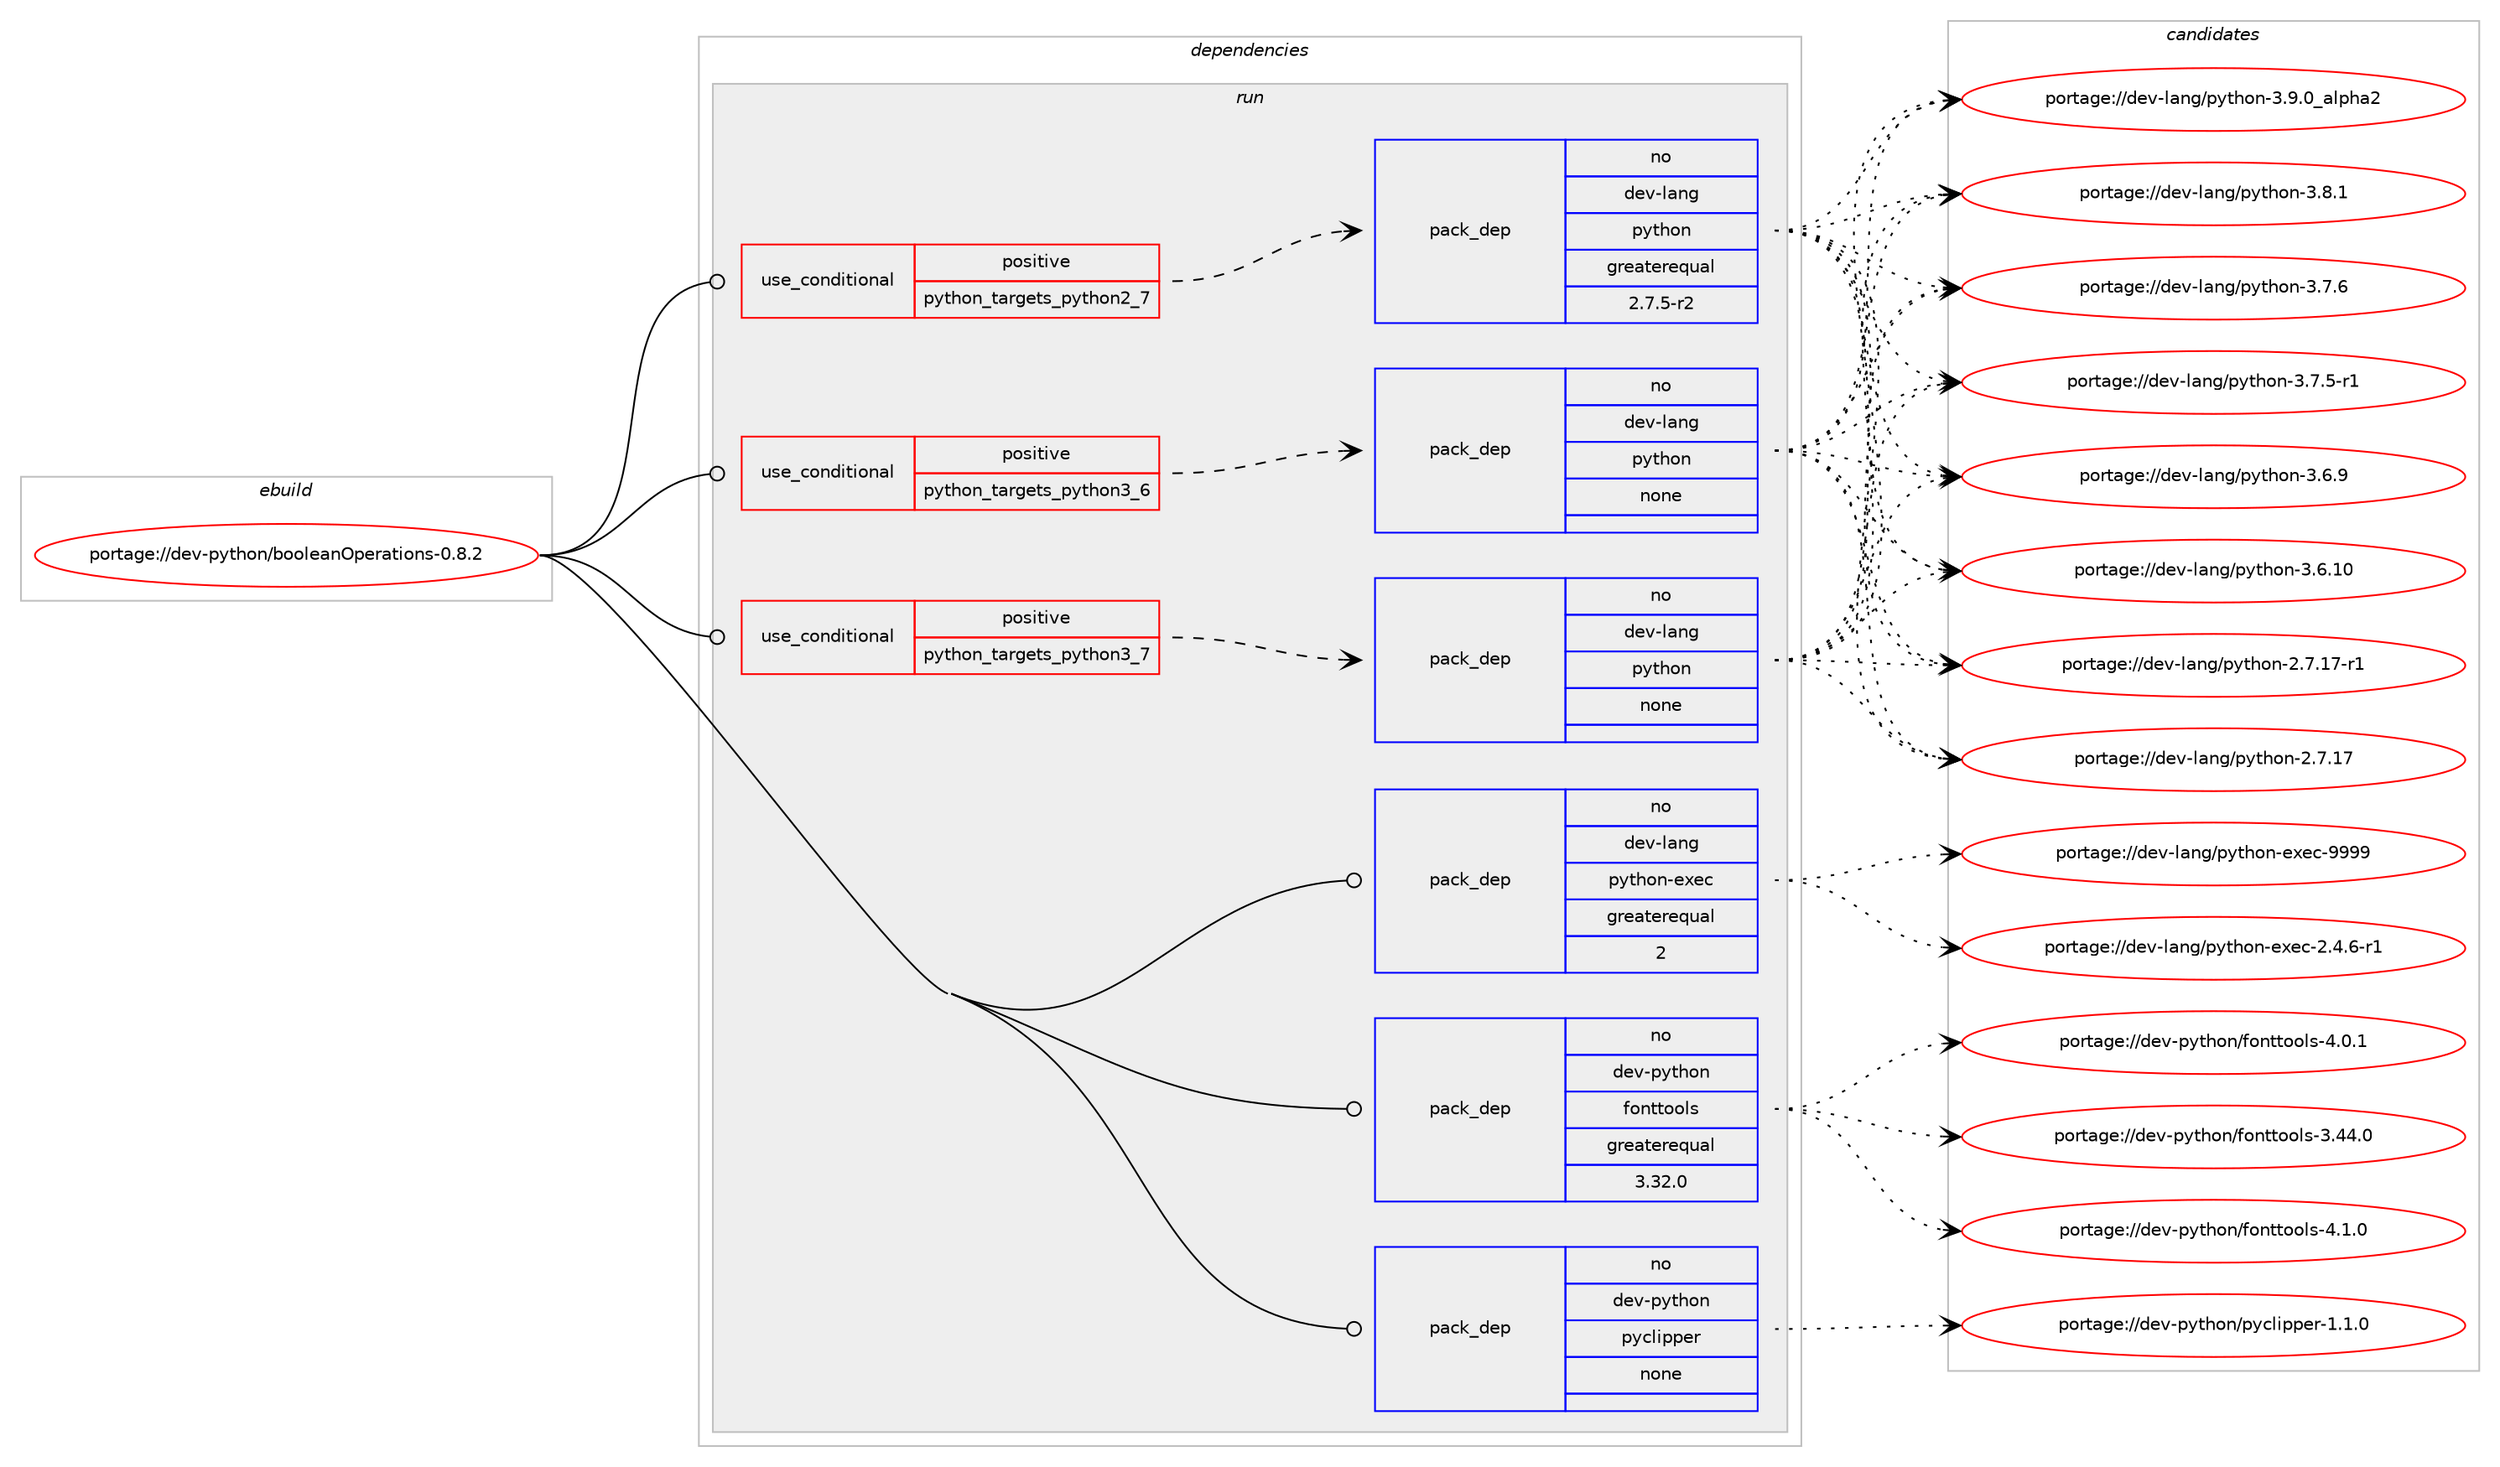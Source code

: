 digraph prolog {

# *************
# Graph options
# *************

newrank=true;
concentrate=true;
compound=true;
graph [rankdir=LR,fontname=Helvetica,fontsize=10,ranksep=1.5];#, ranksep=2.5, nodesep=0.2];
edge  [arrowhead=vee];
node  [fontname=Helvetica,fontsize=10];

# **********
# The ebuild
# **********

subgraph cluster_leftcol {
color=gray;
label=<<i>ebuild</i>>;
id [label="portage://dev-python/booleanOperations-0.8.2", color=red, width=4, href="../dev-python/booleanOperations-0.8.2.svg"];
}

# ****************
# The dependencies
# ****************

subgraph cluster_midcol {
color=gray;
label=<<i>dependencies</i>>;
subgraph cluster_compile {
fillcolor="#eeeeee";
style=filled;
label=<<i>compile</i>>;
}
subgraph cluster_compileandrun {
fillcolor="#eeeeee";
style=filled;
label=<<i>compile and run</i>>;
}
subgraph cluster_run {
fillcolor="#eeeeee";
style=filled;
label=<<i>run</i>>;
subgraph cond118300 {
dependency469022 [label=<<TABLE BORDER="0" CELLBORDER="1" CELLSPACING="0" CELLPADDING="4"><TR><TD ROWSPAN="3" CELLPADDING="10">use_conditional</TD></TR><TR><TD>positive</TD></TR><TR><TD>python_targets_python2_7</TD></TR></TABLE>>, shape=none, color=red];
subgraph pack345710 {
dependency469023 [label=<<TABLE BORDER="0" CELLBORDER="1" CELLSPACING="0" CELLPADDING="4" WIDTH="220"><TR><TD ROWSPAN="6" CELLPADDING="30">pack_dep</TD></TR><TR><TD WIDTH="110">no</TD></TR><TR><TD>dev-lang</TD></TR><TR><TD>python</TD></TR><TR><TD>greaterequal</TD></TR><TR><TD>2.7.5-r2</TD></TR></TABLE>>, shape=none, color=blue];
}
dependency469022:e -> dependency469023:w [weight=20,style="dashed",arrowhead="vee"];
}
id:e -> dependency469022:w [weight=20,style="solid",arrowhead="odot"];
subgraph cond118301 {
dependency469024 [label=<<TABLE BORDER="0" CELLBORDER="1" CELLSPACING="0" CELLPADDING="4"><TR><TD ROWSPAN="3" CELLPADDING="10">use_conditional</TD></TR><TR><TD>positive</TD></TR><TR><TD>python_targets_python3_6</TD></TR></TABLE>>, shape=none, color=red];
subgraph pack345711 {
dependency469025 [label=<<TABLE BORDER="0" CELLBORDER="1" CELLSPACING="0" CELLPADDING="4" WIDTH="220"><TR><TD ROWSPAN="6" CELLPADDING="30">pack_dep</TD></TR><TR><TD WIDTH="110">no</TD></TR><TR><TD>dev-lang</TD></TR><TR><TD>python</TD></TR><TR><TD>none</TD></TR><TR><TD></TD></TR></TABLE>>, shape=none, color=blue];
}
dependency469024:e -> dependency469025:w [weight=20,style="dashed",arrowhead="vee"];
}
id:e -> dependency469024:w [weight=20,style="solid",arrowhead="odot"];
subgraph cond118302 {
dependency469026 [label=<<TABLE BORDER="0" CELLBORDER="1" CELLSPACING="0" CELLPADDING="4"><TR><TD ROWSPAN="3" CELLPADDING="10">use_conditional</TD></TR><TR><TD>positive</TD></TR><TR><TD>python_targets_python3_7</TD></TR></TABLE>>, shape=none, color=red];
subgraph pack345712 {
dependency469027 [label=<<TABLE BORDER="0" CELLBORDER="1" CELLSPACING="0" CELLPADDING="4" WIDTH="220"><TR><TD ROWSPAN="6" CELLPADDING="30">pack_dep</TD></TR><TR><TD WIDTH="110">no</TD></TR><TR><TD>dev-lang</TD></TR><TR><TD>python</TD></TR><TR><TD>none</TD></TR><TR><TD></TD></TR></TABLE>>, shape=none, color=blue];
}
dependency469026:e -> dependency469027:w [weight=20,style="dashed",arrowhead="vee"];
}
id:e -> dependency469026:w [weight=20,style="solid",arrowhead="odot"];
subgraph pack345713 {
dependency469028 [label=<<TABLE BORDER="0" CELLBORDER="1" CELLSPACING="0" CELLPADDING="4" WIDTH="220"><TR><TD ROWSPAN="6" CELLPADDING="30">pack_dep</TD></TR><TR><TD WIDTH="110">no</TD></TR><TR><TD>dev-lang</TD></TR><TR><TD>python-exec</TD></TR><TR><TD>greaterequal</TD></TR><TR><TD>2</TD></TR></TABLE>>, shape=none, color=blue];
}
id:e -> dependency469028:w [weight=20,style="solid",arrowhead="odot"];
subgraph pack345714 {
dependency469029 [label=<<TABLE BORDER="0" CELLBORDER="1" CELLSPACING="0" CELLPADDING="4" WIDTH="220"><TR><TD ROWSPAN="6" CELLPADDING="30">pack_dep</TD></TR><TR><TD WIDTH="110">no</TD></TR><TR><TD>dev-python</TD></TR><TR><TD>fonttools</TD></TR><TR><TD>greaterequal</TD></TR><TR><TD>3.32.0</TD></TR></TABLE>>, shape=none, color=blue];
}
id:e -> dependency469029:w [weight=20,style="solid",arrowhead="odot"];
subgraph pack345715 {
dependency469030 [label=<<TABLE BORDER="0" CELLBORDER="1" CELLSPACING="0" CELLPADDING="4" WIDTH="220"><TR><TD ROWSPAN="6" CELLPADDING="30">pack_dep</TD></TR><TR><TD WIDTH="110">no</TD></TR><TR><TD>dev-python</TD></TR><TR><TD>pyclipper</TD></TR><TR><TD>none</TD></TR><TR><TD></TD></TR></TABLE>>, shape=none, color=blue];
}
id:e -> dependency469030:w [weight=20,style="solid",arrowhead="odot"];
}
}

# **************
# The candidates
# **************

subgraph cluster_choices {
rank=same;
color=gray;
label=<<i>candidates</i>>;

subgraph choice345710 {
color=black;
nodesep=1;
choice10010111845108971101034711212111610411111045514657464895971081121049750 [label="portage://dev-lang/python-3.9.0_alpha2", color=red, width=4,href="../dev-lang/python-3.9.0_alpha2.svg"];
choice100101118451089711010347112121116104111110455146564649 [label="portage://dev-lang/python-3.8.1", color=red, width=4,href="../dev-lang/python-3.8.1.svg"];
choice100101118451089711010347112121116104111110455146554654 [label="portage://dev-lang/python-3.7.6", color=red, width=4,href="../dev-lang/python-3.7.6.svg"];
choice1001011184510897110103471121211161041111104551465546534511449 [label="portage://dev-lang/python-3.7.5-r1", color=red, width=4,href="../dev-lang/python-3.7.5-r1.svg"];
choice100101118451089711010347112121116104111110455146544657 [label="portage://dev-lang/python-3.6.9", color=red, width=4,href="../dev-lang/python-3.6.9.svg"];
choice10010111845108971101034711212111610411111045514654464948 [label="portage://dev-lang/python-3.6.10", color=red, width=4,href="../dev-lang/python-3.6.10.svg"];
choice100101118451089711010347112121116104111110455046554649554511449 [label="portage://dev-lang/python-2.7.17-r1", color=red, width=4,href="../dev-lang/python-2.7.17-r1.svg"];
choice10010111845108971101034711212111610411111045504655464955 [label="portage://dev-lang/python-2.7.17", color=red, width=4,href="../dev-lang/python-2.7.17.svg"];
dependency469023:e -> choice10010111845108971101034711212111610411111045514657464895971081121049750:w [style=dotted,weight="100"];
dependency469023:e -> choice100101118451089711010347112121116104111110455146564649:w [style=dotted,weight="100"];
dependency469023:e -> choice100101118451089711010347112121116104111110455146554654:w [style=dotted,weight="100"];
dependency469023:e -> choice1001011184510897110103471121211161041111104551465546534511449:w [style=dotted,weight="100"];
dependency469023:e -> choice100101118451089711010347112121116104111110455146544657:w [style=dotted,weight="100"];
dependency469023:e -> choice10010111845108971101034711212111610411111045514654464948:w [style=dotted,weight="100"];
dependency469023:e -> choice100101118451089711010347112121116104111110455046554649554511449:w [style=dotted,weight="100"];
dependency469023:e -> choice10010111845108971101034711212111610411111045504655464955:w [style=dotted,weight="100"];
}
subgraph choice345711 {
color=black;
nodesep=1;
choice10010111845108971101034711212111610411111045514657464895971081121049750 [label="portage://dev-lang/python-3.9.0_alpha2", color=red, width=4,href="../dev-lang/python-3.9.0_alpha2.svg"];
choice100101118451089711010347112121116104111110455146564649 [label="portage://dev-lang/python-3.8.1", color=red, width=4,href="../dev-lang/python-3.8.1.svg"];
choice100101118451089711010347112121116104111110455146554654 [label="portage://dev-lang/python-3.7.6", color=red, width=4,href="../dev-lang/python-3.7.6.svg"];
choice1001011184510897110103471121211161041111104551465546534511449 [label="portage://dev-lang/python-3.7.5-r1", color=red, width=4,href="../dev-lang/python-3.7.5-r1.svg"];
choice100101118451089711010347112121116104111110455146544657 [label="portage://dev-lang/python-3.6.9", color=red, width=4,href="../dev-lang/python-3.6.9.svg"];
choice10010111845108971101034711212111610411111045514654464948 [label="portage://dev-lang/python-3.6.10", color=red, width=4,href="../dev-lang/python-3.6.10.svg"];
choice100101118451089711010347112121116104111110455046554649554511449 [label="portage://dev-lang/python-2.7.17-r1", color=red, width=4,href="../dev-lang/python-2.7.17-r1.svg"];
choice10010111845108971101034711212111610411111045504655464955 [label="portage://dev-lang/python-2.7.17", color=red, width=4,href="../dev-lang/python-2.7.17.svg"];
dependency469025:e -> choice10010111845108971101034711212111610411111045514657464895971081121049750:w [style=dotted,weight="100"];
dependency469025:e -> choice100101118451089711010347112121116104111110455146564649:w [style=dotted,weight="100"];
dependency469025:e -> choice100101118451089711010347112121116104111110455146554654:w [style=dotted,weight="100"];
dependency469025:e -> choice1001011184510897110103471121211161041111104551465546534511449:w [style=dotted,weight="100"];
dependency469025:e -> choice100101118451089711010347112121116104111110455146544657:w [style=dotted,weight="100"];
dependency469025:e -> choice10010111845108971101034711212111610411111045514654464948:w [style=dotted,weight="100"];
dependency469025:e -> choice100101118451089711010347112121116104111110455046554649554511449:w [style=dotted,weight="100"];
dependency469025:e -> choice10010111845108971101034711212111610411111045504655464955:w [style=dotted,weight="100"];
}
subgraph choice345712 {
color=black;
nodesep=1;
choice10010111845108971101034711212111610411111045514657464895971081121049750 [label="portage://dev-lang/python-3.9.0_alpha2", color=red, width=4,href="../dev-lang/python-3.9.0_alpha2.svg"];
choice100101118451089711010347112121116104111110455146564649 [label="portage://dev-lang/python-3.8.1", color=red, width=4,href="../dev-lang/python-3.8.1.svg"];
choice100101118451089711010347112121116104111110455146554654 [label="portage://dev-lang/python-3.7.6", color=red, width=4,href="../dev-lang/python-3.7.6.svg"];
choice1001011184510897110103471121211161041111104551465546534511449 [label="portage://dev-lang/python-3.7.5-r1", color=red, width=4,href="../dev-lang/python-3.7.5-r1.svg"];
choice100101118451089711010347112121116104111110455146544657 [label="portage://dev-lang/python-3.6.9", color=red, width=4,href="../dev-lang/python-3.6.9.svg"];
choice10010111845108971101034711212111610411111045514654464948 [label="portage://dev-lang/python-3.6.10", color=red, width=4,href="../dev-lang/python-3.6.10.svg"];
choice100101118451089711010347112121116104111110455046554649554511449 [label="portage://dev-lang/python-2.7.17-r1", color=red, width=4,href="../dev-lang/python-2.7.17-r1.svg"];
choice10010111845108971101034711212111610411111045504655464955 [label="portage://dev-lang/python-2.7.17", color=red, width=4,href="../dev-lang/python-2.7.17.svg"];
dependency469027:e -> choice10010111845108971101034711212111610411111045514657464895971081121049750:w [style=dotted,weight="100"];
dependency469027:e -> choice100101118451089711010347112121116104111110455146564649:w [style=dotted,weight="100"];
dependency469027:e -> choice100101118451089711010347112121116104111110455146554654:w [style=dotted,weight="100"];
dependency469027:e -> choice1001011184510897110103471121211161041111104551465546534511449:w [style=dotted,weight="100"];
dependency469027:e -> choice100101118451089711010347112121116104111110455146544657:w [style=dotted,weight="100"];
dependency469027:e -> choice10010111845108971101034711212111610411111045514654464948:w [style=dotted,weight="100"];
dependency469027:e -> choice100101118451089711010347112121116104111110455046554649554511449:w [style=dotted,weight="100"];
dependency469027:e -> choice10010111845108971101034711212111610411111045504655464955:w [style=dotted,weight="100"];
}
subgraph choice345713 {
color=black;
nodesep=1;
choice10010111845108971101034711212111610411111045101120101994557575757 [label="portage://dev-lang/python-exec-9999", color=red, width=4,href="../dev-lang/python-exec-9999.svg"];
choice10010111845108971101034711212111610411111045101120101994550465246544511449 [label="portage://dev-lang/python-exec-2.4.6-r1", color=red, width=4,href="../dev-lang/python-exec-2.4.6-r1.svg"];
dependency469028:e -> choice10010111845108971101034711212111610411111045101120101994557575757:w [style=dotted,weight="100"];
dependency469028:e -> choice10010111845108971101034711212111610411111045101120101994550465246544511449:w [style=dotted,weight="100"];
}
subgraph choice345714 {
color=black;
nodesep=1;
choice1001011184511212111610411111047102111110116116111111108115455246494648 [label="portage://dev-python/fonttools-4.1.0", color=red, width=4,href="../dev-python/fonttools-4.1.0.svg"];
choice1001011184511212111610411111047102111110116116111111108115455246484649 [label="portage://dev-python/fonttools-4.0.1", color=red, width=4,href="../dev-python/fonttools-4.0.1.svg"];
choice100101118451121211161041111104710211111011611611111110811545514652524648 [label="portage://dev-python/fonttools-3.44.0", color=red, width=4,href="../dev-python/fonttools-3.44.0.svg"];
dependency469029:e -> choice1001011184511212111610411111047102111110116116111111108115455246494648:w [style=dotted,weight="100"];
dependency469029:e -> choice1001011184511212111610411111047102111110116116111111108115455246484649:w [style=dotted,weight="100"];
dependency469029:e -> choice100101118451121211161041111104710211111011611611111110811545514652524648:w [style=dotted,weight="100"];
}
subgraph choice345715 {
color=black;
nodesep=1;
choice100101118451121211161041111104711212199108105112112101114454946494648 [label="portage://dev-python/pyclipper-1.1.0", color=red, width=4,href="../dev-python/pyclipper-1.1.0.svg"];
dependency469030:e -> choice100101118451121211161041111104711212199108105112112101114454946494648:w [style=dotted,weight="100"];
}
}

}
